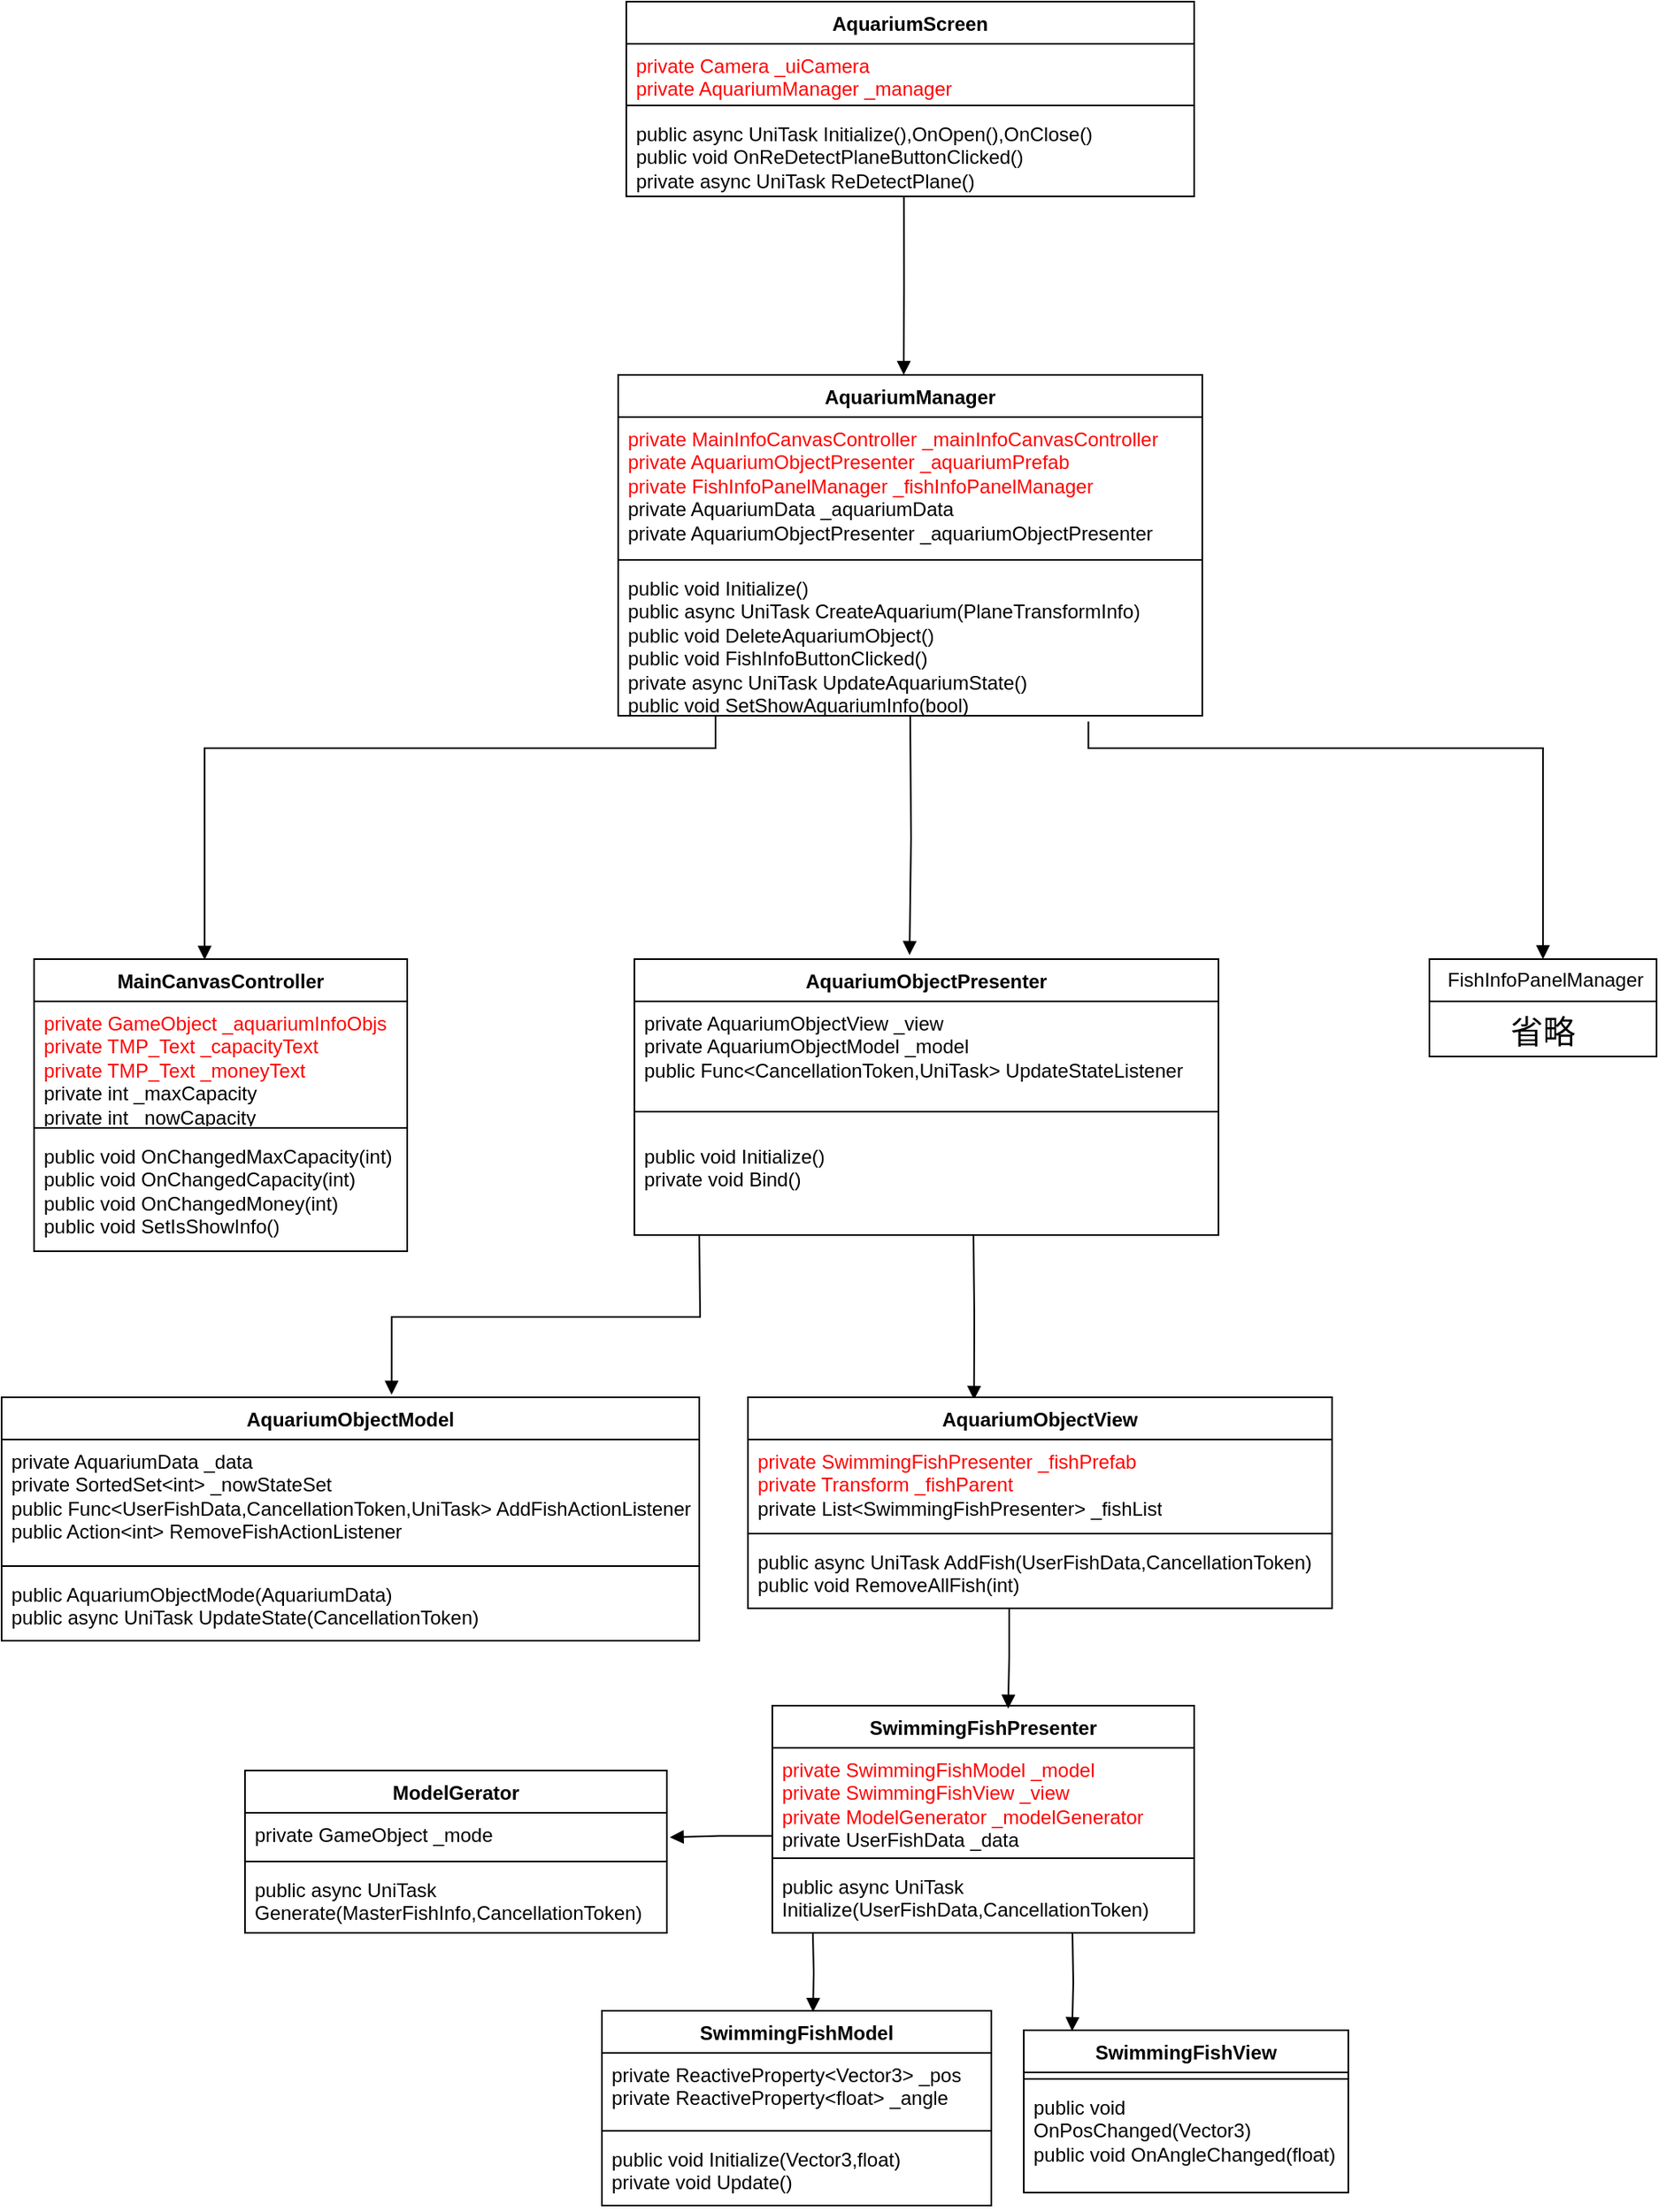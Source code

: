 <mxfile version="21.2.9" type="github">
  <diagram id="C5RBs43oDa-KdzZeNtuy" name="Page-1">
    <mxGraphModel dx="1492" dy="1152" grid="1" gridSize="10" guides="1" tooltips="1" connect="1" arrows="1" fold="1" page="1" pageScale="1" pageWidth="2339" pageHeight="3300" math="0" shadow="0">
      <root>
        <mxCell id="WIyWlLk6GJQsqaUBKTNV-0" />
        <mxCell id="WIyWlLk6GJQsqaUBKTNV-1" parent="WIyWlLk6GJQsqaUBKTNV-0" />
        <mxCell id="0zeD9HRaySoYJETbk6xT-5" value="AquariumScreen" style="swimlane;fontStyle=1;align=center;verticalAlign=top;childLayout=stackLayout;horizontal=1;startSize=26;horizontalStack=0;resizeParent=1;resizeParentMax=0;resizeLast=0;collapsible=1;marginBottom=0;whiteSpace=wrap;html=1;" vertex="1" parent="WIyWlLk6GJQsqaUBKTNV-1">
          <mxGeometry x="1005" y="30" width="350" height="120" as="geometry" />
        </mxCell>
        <mxCell id="0zeD9HRaySoYJETbk6xT-6" value="&lt;font color=&quot;#ff0000&quot;&gt;private Camera _uiCamera&lt;br&gt;private AquariumManager _manager&lt;/font&gt;" style="text;strokeColor=none;fillColor=none;align=left;verticalAlign=top;spacingLeft=4;spacingRight=4;overflow=hidden;rotatable=0;points=[[0,0.5],[1,0.5]];portConstraint=eastwest;whiteSpace=wrap;html=1;" vertex="1" parent="0zeD9HRaySoYJETbk6xT-5">
          <mxGeometry y="26" width="350" height="34" as="geometry" />
        </mxCell>
        <mxCell id="0zeD9HRaySoYJETbk6xT-7" value="" style="line;strokeWidth=1;fillColor=none;align=left;verticalAlign=middle;spacingTop=-1;spacingLeft=3;spacingRight=3;rotatable=0;labelPosition=right;points=[];portConstraint=eastwest;strokeColor=inherit;" vertex="1" parent="0zeD9HRaySoYJETbk6xT-5">
          <mxGeometry y="60" width="350" height="8" as="geometry" />
        </mxCell>
        <mxCell id="0zeD9HRaySoYJETbk6xT-8" value="public async UniTask Initialize(),OnOpen(),OnClose()&lt;br&gt;public void OnReDetectPlaneButtonClicked()&amp;nbsp;&lt;br&gt;private async UniTask ReDetectPlane()" style="text;strokeColor=none;fillColor=none;align=left;verticalAlign=top;spacingLeft=4;spacingRight=4;overflow=hidden;rotatable=0;points=[[0,0.5],[1,0.5]];portConstraint=eastwest;whiteSpace=wrap;html=1;" vertex="1" parent="0zeD9HRaySoYJETbk6xT-5">
          <mxGeometry y="68" width="350" height="52" as="geometry" />
        </mxCell>
        <mxCell id="0zeD9HRaySoYJETbk6xT-9" value="" style="endArrow=block;endFill=1;html=1;edgeStyle=orthogonalEdgeStyle;align=left;verticalAlign=top;rounded=0;exitX=0.489;exitY=1.005;exitDx=0;exitDy=0;exitPerimeter=0;" edge="1" parent="WIyWlLk6GJQsqaUBKTNV-1" source="0zeD9HRaySoYJETbk6xT-8">
          <mxGeometry x="0.737" y="-50" relative="1" as="geometry">
            <mxPoint x="1166" y="170" as="sourcePoint" />
            <mxPoint x="1176" y="260" as="targetPoint" />
            <Array as="points" />
            <mxPoint as="offset" />
          </mxGeometry>
        </mxCell>
        <mxCell id="0zeD9HRaySoYJETbk6xT-11" value="AquariumManager" style="swimlane;fontStyle=1;align=center;verticalAlign=top;childLayout=stackLayout;horizontal=1;startSize=26;horizontalStack=0;resizeParent=1;resizeParentMax=0;resizeLast=0;collapsible=1;marginBottom=0;whiteSpace=wrap;html=1;" vertex="1" parent="WIyWlLk6GJQsqaUBKTNV-1">
          <mxGeometry x="1000" y="260" width="360" height="210" as="geometry" />
        </mxCell>
        <mxCell id="0zeD9HRaySoYJETbk6xT-12" value="&lt;font color=&quot;#ff0000&quot;&gt;private MainInfoCanvasController _mainInfoCanvasController&lt;br&gt;private AquariumObjectPresenter _aquariumPrefab&lt;br&gt;private FishInfoPanelManager _fishInfoPanelManager&lt;/font&gt;&lt;br&gt;private AquariumData _aquariumData&lt;br&gt;private AquariumObjectPresenter _aquariumObjectPresenter" style="text;strokeColor=none;fillColor=none;align=left;verticalAlign=top;spacingLeft=4;spacingRight=4;overflow=hidden;rotatable=0;points=[[0,0.5],[1,0.5]];portConstraint=eastwest;whiteSpace=wrap;html=1;" vertex="1" parent="0zeD9HRaySoYJETbk6xT-11">
          <mxGeometry y="26" width="360" height="84" as="geometry" />
        </mxCell>
        <mxCell id="0zeD9HRaySoYJETbk6xT-13" value="" style="line;strokeWidth=1;fillColor=none;align=left;verticalAlign=middle;spacingTop=-1;spacingLeft=3;spacingRight=3;rotatable=0;labelPosition=right;points=[];portConstraint=eastwest;strokeColor=inherit;" vertex="1" parent="0zeD9HRaySoYJETbk6xT-11">
          <mxGeometry y="110" width="360" height="8" as="geometry" />
        </mxCell>
        <mxCell id="0zeD9HRaySoYJETbk6xT-14" value="public void Initialize()&lt;br&gt;public async UniTask CreateAquarium(PlaneTransformInfo)&lt;br&gt;public void DeleteAquariumObject()&lt;br&gt;public void FishInfoButtonClicked()&lt;br&gt;private async UniTask UpdateAquariumState()&lt;br&gt;public void SetShowAquariumInfo(bool)" style="text;strokeColor=none;fillColor=none;align=left;verticalAlign=top;spacingLeft=4;spacingRight=4;overflow=hidden;rotatable=0;points=[[0,0.5],[1,0.5]];portConstraint=eastwest;whiteSpace=wrap;html=1;" vertex="1" parent="0zeD9HRaySoYJETbk6xT-11">
          <mxGeometry y="118" width="360" height="92" as="geometry" />
        </mxCell>
        <mxCell id="0zeD9HRaySoYJETbk6xT-25" value="" style="endArrow=block;endFill=1;html=1;edgeStyle=orthogonalEdgeStyle;align=left;verticalAlign=top;rounded=0;entryX=0.471;entryY=-0.015;entryDx=0;entryDy=0;entryPerimeter=0;" edge="1" parent="0zeD9HRaySoYJETbk6xT-11" target="0zeD9HRaySoYJETbk6xT-21">
          <mxGeometry x="-1" relative="1" as="geometry">
            <mxPoint x="180" y="210" as="sourcePoint" />
            <mxPoint x="180" y="350" as="targetPoint" />
            <mxPoint as="offset" />
          </mxGeometry>
        </mxCell>
        <mxCell id="0zeD9HRaySoYJETbk6xT-15" value="MainCanvasController" style="swimlane;fontStyle=1;align=center;verticalAlign=top;childLayout=stackLayout;horizontal=1;startSize=26;horizontalStack=0;resizeParent=1;resizeParentMax=0;resizeLast=0;collapsible=1;marginBottom=0;whiteSpace=wrap;html=1;" vertex="1" parent="WIyWlLk6GJQsqaUBKTNV-1">
          <mxGeometry x="640" y="620" width="230" height="180" as="geometry" />
        </mxCell>
        <mxCell id="0zeD9HRaySoYJETbk6xT-16" value="&lt;font color=&quot;#ff0000&quot;&gt;private GameObject _aquariumInfoObjs&lt;br&gt;private TMP_Text _capacityText&lt;br&gt;private TMP_Text _moneyText&lt;/font&gt;&lt;br&gt;private int _maxCapacity&lt;br&gt;private int _nowCapacity" style="text;strokeColor=none;fillColor=none;align=left;verticalAlign=top;spacingLeft=4;spacingRight=4;overflow=hidden;rotatable=0;points=[[0,0.5],[1,0.5]];portConstraint=eastwest;whiteSpace=wrap;html=1;" vertex="1" parent="0zeD9HRaySoYJETbk6xT-15">
          <mxGeometry y="26" width="230" height="74" as="geometry" />
        </mxCell>
        <mxCell id="0zeD9HRaySoYJETbk6xT-17" value="" style="line;strokeWidth=1;fillColor=none;align=left;verticalAlign=middle;spacingTop=-1;spacingLeft=3;spacingRight=3;rotatable=0;labelPosition=right;points=[];portConstraint=eastwest;strokeColor=inherit;" vertex="1" parent="0zeD9HRaySoYJETbk6xT-15">
          <mxGeometry y="100" width="230" height="8" as="geometry" />
        </mxCell>
        <mxCell id="0zeD9HRaySoYJETbk6xT-18" value="public void OnChangedMaxCapacity(int)&lt;br&gt;public void OnChangedCapacity(int)&lt;br&gt;public void OnChangedMoney(int)&lt;br&gt;public void SetIsShowInfo()" style="text;strokeColor=none;fillColor=none;align=left;verticalAlign=top;spacingLeft=4;spacingRight=4;overflow=hidden;rotatable=0;points=[[0,0.5],[1,0.5]];portConstraint=eastwest;whiteSpace=wrap;html=1;" vertex="1" parent="0zeD9HRaySoYJETbk6xT-15">
          <mxGeometry y="108" width="230" height="72" as="geometry" />
        </mxCell>
        <mxCell id="0zeD9HRaySoYJETbk6xT-19" value="" style="endArrow=block;endFill=1;html=1;edgeStyle=orthogonalEdgeStyle;align=left;verticalAlign=top;rounded=0;entryX=0.457;entryY=0.002;entryDx=0;entryDy=0;entryPerimeter=0;" edge="1" parent="WIyWlLk6GJQsqaUBKTNV-1" target="0zeD9HRaySoYJETbk6xT-15">
          <mxGeometry x="-1" relative="1" as="geometry">
            <mxPoint x="1060" y="470" as="sourcePoint" />
            <mxPoint x="1220" y="470" as="targetPoint" />
            <Array as="points">
              <mxPoint x="1060" y="490" />
              <mxPoint x="745" y="490" />
            </Array>
          </mxGeometry>
        </mxCell>
        <mxCell id="0zeD9HRaySoYJETbk6xT-21" value="AquariumObjectPresenter" style="swimlane;fontStyle=1;align=center;verticalAlign=top;childLayout=stackLayout;horizontal=1;startSize=26;horizontalStack=0;resizeParent=1;resizeParentMax=0;resizeLast=0;collapsible=1;marginBottom=0;whiteSpace=wrap;html=1;" vertex="1" parent="WIyWlLk6GJQsqaUBKTNV-1">
          <mxGeometry x="1010" y="620" width="360" height="170" as="geometry" />
        </mxCell>
        <mxCell id="0zeD9HRaySoYJETbk6xT-22" value="private AquariumObjectView _view&lt;br&gt;private AquariumObjectModel _model&lt;br&gt;public Func&amp;lt;CancellationToken,UniTask&amp;gt; UpdateStateListener" style="text;strokeColor=none;fillColor=none;align=left;verticalAlign=top;spacingLeft=4;spacingRight=4;overflow=hidden;rotatable=0;points=[[0,0.5],[1,0.5]];portConstraint=eastwest;whiteSpace=wrap;html=1;" vertex="1" parent="0zeD9HRaySoYJETbk6xT-21">
          <mxGeometry y="26" width="360" height="54" as="geometry" />
        </mxCell>
        <mxCell id="0zeD9HRaySoYJETbk6xT-23" value="" style="line;strokeWidth=1;fillColor=none;align=left;verticalAlign=middle;spacingTop=-1;spacingLeft=3;spacingRight=3;rotatable=0;labelPosition=right;points=[];portConstraint=eastwest;strokeColor=inherit;" vertex="1" parent="0zeD9HRaySoYJETbk6xT-21">
          <mxGeometry y="80" width="360" height="28" as="geometry" />
        </mxCell>
        <mxCell id="0zeD9HRaySoYJETbk6xT-24" value="public void Initialize()&lt;br&gt;private void Bind()" style="text;strokeColor=none;fillColor=none;align=left;verticalAlign=top;spacingLeft=4;spacingRight=4;overflow=hidden;rotatable=0;points=[[0,0.5],[1,0.5]];portConstraint=eastwest;whiteSpace=wrap;html=1;" vertex="1" parent="0zeD9HRaySoYJETbk6xT-21">
          <mxGeometry y="108" width="360" height="62" as="geometry" />
        </mxCell>
        <mxCell id="0zeD9HRaySoYJETbk6xT-36" value="" style="endArrow=block;endFill=1;html=1;edgeStyle=orthogonalEdgeStyle;align=left;verticalAlign=top;rounded=0;entryX=0.559;entryY=-0.011;entryDx=0;entryDy=0;entryPerimeter=0;" edge="1" parent="0zeD9HRaySoYJETbk6xT-21" target="0zeD9HRaySoYJETbk6xT-27">
          <mxGeometry x="-1" relative="1" as="geometry">
            <mxPoint x="40" y="170" as="sourcePoint" />
            <mxPoint x="200" y="160" as="targetPoint" />
          </mxGeometry>
        </mxCell>
        <mxCell id="0zeD9HRaySoYJETbk6xT-43" value="" style="endArrow=block;endFill=1;html=1;edgeStyle=orthogonalEdgeStyle;align=left;verticalAlign=top;rounded=0;entryX=0.387;entryY=0.012;entryDx=0;entryDy=0;entryPerimeter=0;" edge="1" parent="0zeD9HRaySoYJETbk6xT-21" target="0zeD9HRaySoYJETbk6xT-38">
          <mxGeometry x="-1" relative="1" as="geometry">
            <mxPoint x="209" y="170" as="sourcePoint" />
            <mxPoint x="210" y="260" as="targetPoint" />
          </mxGeometry>
        </mxCell>
        <mxCell id="0zeD9HRaySoYJETbk6xT-27" value="AquariumObjectModel" style="swimlane;fontStyle=1;align=center;verticalAlign=top;childLayout=stackLayout;horizontal=1;startSize=26;horizontalStack=0;resizeParent=1;resizeParentMax=0;resizeLast=0;collapsible=1;marginBottom=0;whiteSpace=wrap;html=1;" vertex="1" parent="WIyWlLk6GJQsqaUBKTNV-1">
          <mxGeometry x="620" y="890" width="430" height="150" as="geometry" />
        </mxCell>
        <mxCell id="0zeD9HRaySoYJETbk6xT-28" value="private AquariumData _data&lt;br&gt;private SortedSet&amp;lt;int&amp;gt; _nowStateSet&lt;br&gt;public Func&amp;lt;UserFishData,CancellationToken,UniTask&amp;gt; AddFishActionListener&lt;br&gt;public Action&amp;lt;int&amp;gt; RemoveFishActionListener" style="text;strokeColor=none;fillColor=none;align=left;verticalAlign=top;spacingLeft=4;spacingRight=4;overflow=hidden;rotatable=0;points=[[0,0.5],[1,0.5]];portConstraint=eastwest;whiteSpace=wrap;html=1;" vertex="1" parent="0zeD9HRaySoYJETbk6xT-27">
          <mxGeometry y="26" width="430" height="74" as="geometry" />
        </mxCell>
        <mxCell id="0zeD9HRaySoYJETbk6xT-29" value="" style="line;strokeWidth=1;fillColor=none;align=left;verticalAlign=middle;spacingTop=-1;spacingLeft=3;spacingRight=3;rotatable=0;labelPosition=right;points=[];portConstraint=eastwest;strokeColor=inherit;" vertex="1" parent="0zeD9HRaySoYJETbk6xT-27">
          <mxGeometry y="100" width="430" height="8" as="geometry" />
        </mxCell>
        <mxCell id="0zeD9HRaySoYJETbk6xT-30" value="public AquariumObjectMode(AquariumData)&lt;br&gt;public async UniTask UpdateState(CancellationToken)" style="text;strokeColor=none;fillColor=none;align=left;verticalAlign=top;spacingLeft=4;spacingRight=4;overflow=hidden;rotatable=0;points=[[0,0.5],[1,0.5]];portConstraint=eastwest;whiteSpace=wrap;html=1;" vertex="1" parent="0zeD9HRaySoYJETbk6xT-27">
          <mxGeometry y="108" width="430" height="42" as="geometry" />
        </mxCell>
        <mxCell id="0zeD9HRaySoYJETbk6xT-38" value="AquariumObjectView" style="swimlane;fontStyle=1;align=center;verticalAlign=top;childLayout=stackLayout;horizontal=1;startSize=26;horizontalStack=0;resizeParent=1;resizeParentMax=0;resizeLast=0;collapsible=1;marginBottom=0;whiteSpace=wrap;html=1;" vertex="1" parent="WIyWlLk6GJQsqaUBKTNV-1">
          <mxGeometry x="1080" y="890" width="360" height="130" as="geometry" />
        </mxCell>
        <mxCell id="0zeD9HRaySoYJETbk6xT-39" value="&lt;font color=&quot;#ff0000&quot;&gt;private SwimmingFishPresenter _fishPrefab&lt;br&gt;private Transform _fishParent&lt;/font&gt;&lt;br&gt;private List&amp;lt;SwimmingFishPresenter&amp;gt; _fishList" style="text;strokeColor=none;fillColor=none;align=left;verticalAlign=top;spacingLeft=4;spacingRight=4;overflow=hidden;rotatable=0;points=[[0,0.5],[1,0.5]];portConstraint=eastwest;whiteSpace=wrap;html=1;" vertex="1" parent="0zeD9HRaySoYJETbk6xT-38">
          <mxGeometry y="26" width="360" height="54" as="geometry" />
        </mxCell>
        <mxCell id="0zeD9HRaySoYJETbk6xT-40" value="" style="line;strokeWidth=1;fillColor=none;align=left;verticalAlign=middle;spacingTop=-1;spacingLeft=3;spacingRight=3;rotatable=0;labelPosition=right;points=[];portConstraint=eastwest;strokeColor=inherit;" vertex="1" parent="0zeD9HRaySoYJETbk6xT-38">
          <mxGeometry y="80" width="360" height="8" as="geometry" />
        </mxCell>
        <mxCell id="0zeD9HRaySoYJETbk6xT-41" value="public async UniTask AddFish(UserFishData,CancellationToken)&lt;br&gt;public void RemoveAllFish(int)" style="text;strokeColor=none;fillColor=none;align=left;verticalAlign=top;spacingLeft=4;spacingRight=4;overflow=hidden;rotatable=0;points=[[0,0.5],[1,0.5]];portConstraint=eastwest;whiteSpace=wrap;html=1;" vertex="1" parent="0zeD9HRaySoYJETbk6xT-38">
          <mxGeometry y="88" width="360" height="42" as="geometry" />
        </mxCell>
        <mxCell id="0zeD9HRaySoYJETbk6xT-45" value="SwimmingFishPresenter" style="swimlane;fontStyle=1;align=center;verticalAlign=top;childLayout=stackLayout;horizontal=1;startSize=26;horizontalStack=0;resizeParent=1;resizeParentMax=0;resizeLast=0;collapsible=1;marginBottom=0;whiteSpace=wrap;html=1;" vertex="1" parent="WIyWlLk6GJQsqaUBKTNV-1">
          <mxGeometry x="1095" y="1080" width="260" height="140" as="geometry" />
        </mxCell>
        <mxCell id="0zeD9HRaySoYJETbk6xT-46" value="&lt;font color=&quot;#ff0000&quot;&gt;private SwimmingFishModel _model&lt;br&gt;private SwimmingFishView _view&lt;br&gt;private ModelGenerator _modelGenerator&lt;br&gt;&lt;/font&gt;private UserFishData _data" style="text;strokeColor=none;fillColor=none;align=left;verticalAlign=top;spacingLeft=4;spacingRight=4;overflow=hidden;rotatable=0;points=[[0,0.5],[1,0.5]];portConstraint=eastwest;whiteSpace=wrap;html=1;" vertex="1" parent="0zeD9HRaySoYJETbk6xT-45">
          <mxGeometry y="26" width="260" height="64" as="geometry" />
        </mxCell>
        <mxCell id="0zeD9HRaySoYJETbk6xT-47" value="" style="line;strokeWidth=1;fillColor=none;align=left;verticalAlign=middle;spacingTop=-1;spacingLeft=3;spacingRight=3;rotatable=0;labelPosition=right;points=[];portConstraint=eastwest;strokeColor=inherit;" vertex="1" parent="0zeD9HRaySoYJETbk6xT-45">
          <mxGeometry y="90" width="260" height="8" as="geometry" />
        </mxCell>
        <mxCell id="0zeD9HRaySoYJETbk6xT-48" value="public async UniTask Initialize(UserFishData,CancellationToken)" style="text;strokeColor=none;fillColor=none;align=left;verticalAlign=top;spacingLeft=4;spacingRight=4;overflow=hidden;rotatable=0;points=[[0,0.5],[1,0.5]];portConstraint=eastwest;whiteSpace=wrap;html=1;" vertex="1" parent="0zeD9HRaySoYJETbk6xT-45">
          <mxGeometry y="98" width="260" height="42" as="geometry" />
        </mxCell>
        <mxCell id="0zeD9HRaySoYJETbk6xT-49" value="" style="endArrow=block;endFill=1;html=1;edgeStyle=orthogonalEdgeStyle;align=left;verticalAlign=top;rounded=0;entryX=0.559;entryY=0.013;entryDx=0;entryDy=0;entryPerimeter=0;" edge="1" parent="WIyWlLk6GJQsqaUBKTNV-1" target="0zeD9HRaySoYJETbk6xT-45">
          <mxGeometry x="-1" relative="1" as="geometry">
            <mxPoint x="1240" y="1020" as="sourcePoint" />
            <mxPoint x="1400" y="1020" as="targetPoint" />
            <Array as="points">
              <mxPoint x="1241" y="1020" />
              <mxPoint x="1241" y="1050" />
              <mxPoint x="1240" y="1050" />
            </Array>
            <mxPoint as="offset" />
          </mxGeometry>
        </mxCell>
        <mxCell id="0zeD9HRaySoYJETbk6xT-51" value="SwimmingFishView" style="swimlane;fontStyle=1;align=center;verticalAlign=top;childLayout=stackLayout;horizontal=1;startSize=26;horizontalStack=0;resizeParent=1;resizeParentMax=0;resizeLast=0;collapsible=1;marginBottom=0;whiteSpace=wrap;html=1;" vertex="1" parent="WIyWlLk6GJQsqaUBKTNV-1">
          <mxGeometry x="1250" y="1280" width="200" height="100" as="geometry" />
        </mxCell>
        <mxCell id="0zeD9HRaySoYJETbk6xT-53" value="" style="line;strokeWidth=1;fillColor=none;align=left;verticalAlign=middle;spacingTop=-1;spacingLeft=3;spacingRight=3;rotatable=0;labelPosition=right;points=[];portConstraint=eastwest;strokeColor=inherit;" vertex="1" parent="0zeD9HRaySoYJETbk6xT-51">
          <mxGeometry y="26" width="200" height="8" as="geometry" />
        </mxCell>
        <mxCell id="0zeD9HRaySoYJETbk6xT-54" value="public void OnPosChanged(Vector3)&lt;br&gt;public void OnAngleChanged(float)" style="text;strokeColor=none;fillColor=none;align=left;verticalAlign=top;spacingLeft=4;spacingRight=4;overflow=hidden;rotatable=0;points=[[0,0.5],[1,0.5]];portConstraint=eastwest;whiteSpace=wrap;html=1;" vertex="1" parent="0zeD9HRaySoYJETbk6xT-51">
          <mxGeometry y="34" width="200" height="66" as="geometry" />
        </mxCell>
        <mxCell id="0zeD9HRaySoYJETbk6xT-55" value="SwimmingFishModel" style="swimlane;fontStyle=1;align=center;verticalAlign=top;childLayout=stackLayout;horizontal=1;startSize=26;horizontalStack=0;resizeParent=1;resizeParentMax=0;resizeLast=0;collapsible=1;marginBottom=0;whiteSpace=wrap;html=1;" vertex="1" parent="WIyWlLk6GJQsqaUBKTNV-1">
          <mxGeometry x="990" y="1268" width="240" height="120" as="geometry" />
        </mxCell>
        <mxCell id="0zeD9HRaySoYJETbk6xT-56" value="private ReactiveProperty&amp;lt;Vector3&amp;gt; _pos&lt;br&gt;private ReactiveProperty&amp;lt;float&amp;gt; _angle" style="text;strokeColor=none;fillColor=none;align=left;verticalAlign=top;spacingLeft=4;spacingRight=4;overflow=hidden;rotatable=0;points=[[0,0.5],[1,0.5]];portConstraint=eastwest;whiteSpace=wrap;html=1;" vertex="1" parent="0zeD9HRaySoYJETbk6xT-55">
          <mxGeometry y="26" width="240" height="44" as="geometry" />
        </mxCell>
        <mxCell id="0zeD9HRaySoYJETbk6xT-57" value="" style="line;strokeWidth=1;fillColor=none;align=left;verticalAlign=middle;spacingTop=-1;spacingLeft=3;spacingRight=3;rotatable=0;labelPosition=right;points=[];portConstraint=eastwest;strokeColor=inherit;" vertex="1" parent="0zeD9HRaySoYJETbk6xT-55">
          <mxGeometry y="70" width="240" height="8" as="geometry" />
        </mxCell>
        <mxCell id="0zeD9HRaySoYJETbk6xT-58" value="public void Initialize(Vector3,float)&lt;br&gt;private void Update()" style="text;strokeColor=none;fillColor=none;align=left;verticalAlign=top;spacingLeft=4;spacingRight=4;overflow=hidden;rotatable=0;points=[[0,0.5],[1,0.5]];portConstraint=eastwest;whiteSpace=wrap;html=1;" vertex="1" parent="0zeD9HRaySoYJETbk6xT-55">
          <mxGeometry y="78" width="240" height="42" as="geometry" />
        </mxCell>
        <mxCell id="0zeD9HRaySoYJETbk6xT-61" value="" style="endArrow=block;endFill=1;html=1;edgeStyle=orthogonalEdgeStyle;align=left;verticalAlign=top;rounded=0;entryX=0.542;entryY=0.006;entryDx=0;entryDy=0;entryPerimeter=0;" edge="1" parent="WIyWlLk6GJQsqaUBKTNV-1" target="0zeD9HRaySoYJETbk6xT-55">
          <mxGeometry x="-1" relative="1" as="geometry">
            <mxPoint x="1120" y="1220" as="sourcePoint" />
            <mxPoint x="1280" y="1220" as="targetPoint" />
          </mxGeometry>
        </mxCell>
        <mxCell id="0zeD9HRaySoYJETbk6xT-63" value="" style="endArrow=block;endFill=1;html=1;edgeStyle=orthogonalEdgeStyle;align=left;verticalAlign=top;rounded=0;entryX=0.149;entryY=0.005;entryDx=0;entryDy=0;entryPerimeter=0;" edge="1" parent="WIyWlLk6GJQsqaUBKTNV-1" target="0zeD9HRaySoYJETbk6xT-51">
          <mxGeometry x="-1" relative="1" as="geometry">
            <mxPoint x="1280" y="1220" as="sourcePoint" />
            <mxPoint x="1440" y="1220" as="targetPoint" />
            <mxPoint as="offset" />
          </mxGeometry>
        </mxCell>
        <mxCell id="0zeD9HRaySoYJETbk6xT-65" value="ModelGerator" style="swimlane;fontStyle=1;align=center;verticalAlign=top;childLayout=stackLayout;horizontal=1;startSize=26;horizontalStack=0;resizeParent=1;resizeParentMax=0;resizeLast=0;collapsible=1;marginBottom=0;whiteSpace=wrap;html=1;" vertex="1" parent="WIyWlLk6GJQsqaUBKTNV-1">
          <mxGeometry x="770" y="1120" width="260" height="100" as="geometry" />
        </mxCell>
        <mxCell id="0zeD9HRaySoYJETbk6xT-66" value="private GameObject _mode" style="text;strokeColor=none;fillColor=none;align=left;verticalAlign=top;spacingLeft=4;spacingRight=4;overflow=hidden;rotatable=0;points=[[0,0.5],[1,0.5]];portConstraint=eastwest;whiteSpace=wrap;html=1;" vertex="1" parent="0zeD9HRaySoYJETbk6xT-65">
          <mxGeometry y="26" width="260" height="26" as="geometry" />
        </mxCell>
        <mxCell id="0zeD9HRaySoYJETbk6xT-67" value="" style="line;strokeWidth=1;fillColor=none;align=left;verticalAlign=middle;spacingTop=-1;spacingLeft=3;spacingRight=3;rotatable=0;labelPosition=right;points=[];portConstraint=eastwest;strokeColor=inherit;" vertex="1" parent="0zeD9HRaySoYJETbk6xT-65">
          <mxGeometry y="52" width="260" height="8" as="geometry" />
        </mxCell>
        <mxCell id="0zeD9HRaySoYJETbk6xT-68" value="public async UniTask Generate(MasterFishInfo,CancellationToken)" style="text;strokeColor=none;fillColor=none;align=left;verticalAlign=top;spacingLeft=4;spacingRight=4;overflow=hidden;rotatable=0;points=[[0,0.5],[1,0.5]];portConstraint=eastwest;whiteSpace=wrap;html=1;" vertex="1" parent="0zeD9HRaySoYJETbk6xT-65">
          <mxGeometry y="60" width="260" height="40" as="geometry" />
        </mxCell>
        <mxCell id="0zeD9HRaySoYJETbk6xT-69" value="" style="endArrow=block;endFill=1;html=1;edgeStyle=orthogonalEdgeStyle;align=left;verticalAlign=top;rounded=0;entryX=1.007;entryY=0.581;entryDx=0;entryDy=0;entryPerimeter=0;exitX=0.002;exitY=0.848;exitDx=0;exitDy=0;exitPerimeter=0;" edge="1" parent="WIyWlLk6GJQsqaUBKTNV-1" source="0zeD9HRaySoYJETbk6xT-46" target="0zeD9HRaySoYJETbk6xT-66">
          <mxGeometry x="-1" relative="1" as="geometry">
            <mxPoint x="1090" y="1160" as="sourcePoint" />
            <mxPoint x="1250" y="1160" as="targetPoint" />
          </mxGeometry>
        </mxCell>
        <mxCell id="0zeD9HRaySoYJETbk6xT-76" value="&amp;nbsp;FishInfoPanelManager" style="swimlane;fontStyle=0;childLayout=stackLayout;horizontal=1;startSize=26;fillColor=none;horizontalStack=0;resizeParent=1;resizeParentMax=0;resizeLast=0;collapsible=1;marginBottom=0;whiteSpace=wrap;html=1;" vertex="1" parent="WIyWlLk6GJQsqaUBKTNV-1">
          <mxGeometry x="1500" y="620" width="140" height="60" as="geometry" />
        </mxCell>
        <mxCell id="0zeD9HRaySoYJETbk6xT-77" value="&lt;font style=&quot;font-size: 20px;&quot;&gt;省略&lt;/font&gt;" style="text;strokeColor=none;fillColor=none;align=center;verticalAlign=top;spacingLeft=4;spacingRight=4;overflow=hidden;rotatable=0;points=[[0,0.5],[1,0.5]];portConstraint=eastwest;whiteSpace=wrap;html=1;" vertex="1" parent="0zeD9HRaySoYJETbk6xT-76">
          <mxGeometry y="26" width="140" height="34" as="geometry" />
        </mxCell>
        <mxCell id="0zeD9HRaySoYJETbk6xT-80" value="" style="endArrow=block;endFill=1;html=1;edgeStyle=orthogonalEdgeStyle;align=left;verticalAlign=top;rounded=0;entryX=0.5;entryY=0;entryDx=0;entryDy=0;exitX=0.805;exitY=1.039;exitDx=0;exitDy=0;exitPerimeter=0;" edge="1" parent="WIyWlLk6GJQsqaUBKTNV-1" source="0zeD9HRaySoYJETbk6xT-14" target="0zeD9HRaySoYJETbk6xT-76">
          <mxGeometry x="-1" relative="1" as="geometry">
            <mxPoint x="1290" y="500" as="sourcePoint" />
            <mxPoint x="1450" y="470" as="targetPoint" />
            <Array as="points">
              <mxPoint x="1290" y="490" />
              <mxPoint x="1570" y="490" />
            </Array>
          </mxGeometry>
        </mxCell>
      </root>
    </mxGraphModel>
  </diagram>
</mxfile>
